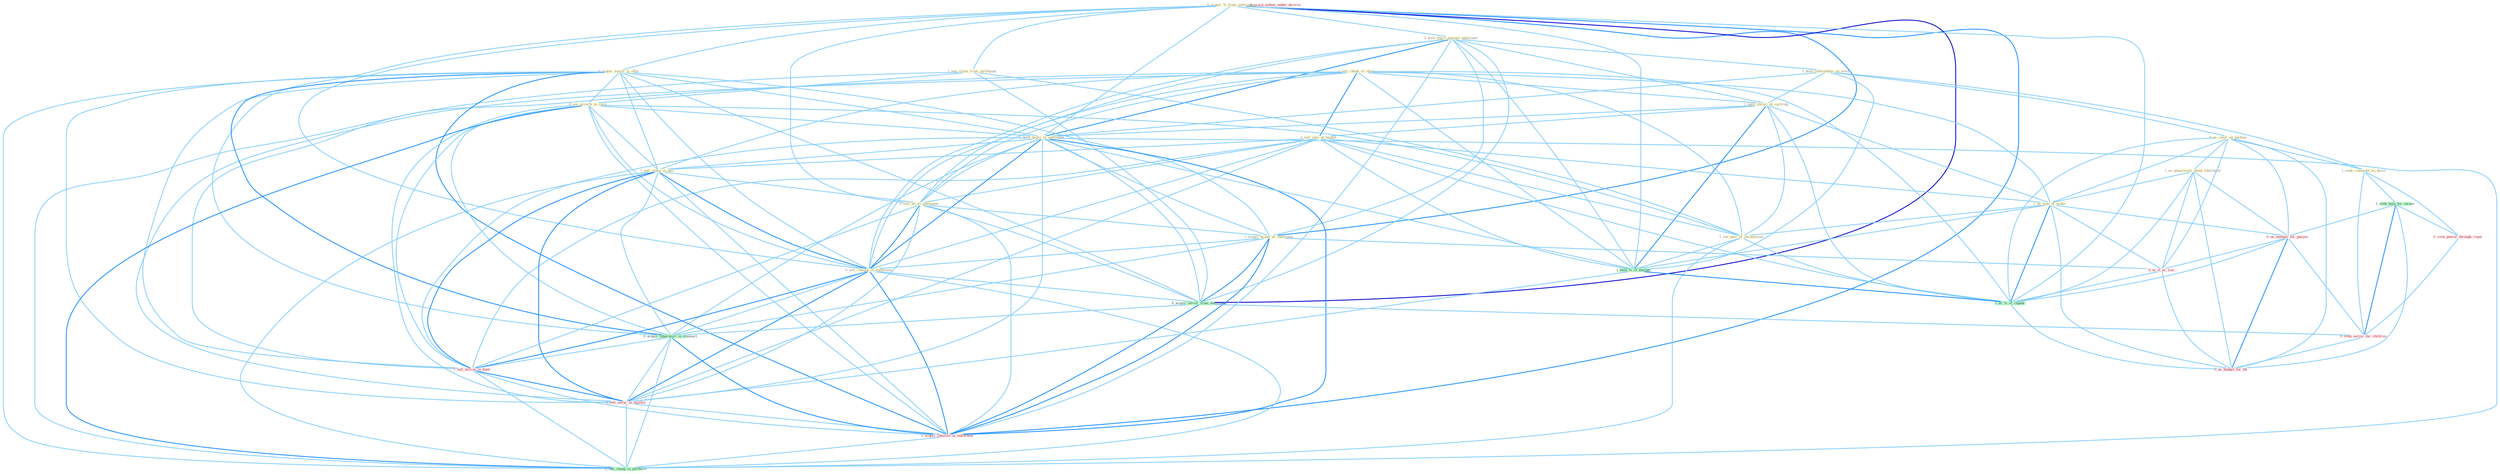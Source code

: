 Graph G{ 
    node
    [shape=polygon,style=filled,width=.5,height=.06,color="#BDFCC9",fixedsize=true,fontsize=4,
    fontcolor="#2f4f4f"];
    {node
    [color="#ffffe0", fontcolor="#8b7d6b"] "0_acquir_%_from_entitynam " "0_hold_share_against_entitynam " "1_sell_chunk_of_share " "1_see_claim_from_earthquak " "0_acquir_major_in_offer " "1_hold_referendum_on_elect " "1_hold_librari_of_cartridg " "0_see_growth_in_card " "0_us_color_on_packag " "1_us_guesswork_about_likelihood " "1_sell_valu_of_basket " "1_hold_degre_in_entitynam " "1_sell_stake_in_unit " "1_us_type_of_order " "0_sell_all_to_entitynam " "1_acquir_brand_as_entitynam " "1_seek_comment_on_decis " "1_see_pair_of_chromosom " "0_sell_comput_in_entitynam "}
{node [color="#fff0f5", fontcolor="#b22222"] "0_seek_power_through_regul " "0_us_number_for_purpos " "1_sell_billion_in_bond " "0_us_it_as_wai " "1_usurp_author_under_doctrin " "0_sell_secur_in_market " "1_acquir_interest_in_entitynam " "0_seek_servic_for_children " "0_us_budget_for_thi "}
edge [color="#B0E2FF"];

	"0_acquir_%_from_entitynam " -- "0_hold_share_against_entitynam " [w="1", color="#87cefa" ];
	"0_acquir_%_from_entitynam " -- "1_see_claim_from_earthquak " [w="1", color="#87cefa" ];
	"0_acquir_%_from_entitynam " -- "0_acquir_major_in_offer " [w="1", color="#87cefa" ];
	"0_acquir_%_from_entitynam " -- "1_hold_degre_in_entitynam " [w="1", color="#87cefa" ];
	"0_acquir_%_from_entitynam " -- "0_sell_all_to_entitynam " [w="1", color="#87cefa" ];
	"0_acquir_%_from_entitynam " -- "1_acquir_brand_as_entitynam " [w="2", color="#1e90ff" , len=0.8];
	"0_acquir_%_from_entitynam " -- "0_sell_comput_in_entitynam " [w="1", color="#87cefa" ];
	"0_acquir_%_from_entitynam " -- "0_acquir_servic_from_entitynam " [w="3", color="#0000cd" , len=0.6];
	"0_acquir_%_from_entitynam " -- "1_hold_%_of_market " [w="1", color="#87cefa" ];
	"0_acquir_%_from_entitynam " -- "0_acquir_laboratori_in_transact " [w="1", color="#87cefa" ];
	"0_acquir_%_from_entitynam " -- "1_us_%_of_capabl " [w="1", color="#87cefa" ];
	"0_acquir_%_from_entitynam " -- "1_acquir_interest_in_entitynam " [w="2", color="#1e90ff" , len=0.8];
	"0_hold_share_against_entitynam " -- "1_hold_referendum_on_elect " [w="1", color="#87cefa" ];
	"0_hold_share_against_entitynam " -- "1_hold_librari_of_cartridg " [w="1", color="#87cefa" ];
	"0_hold_share_against_entitynam " -- "1_hold_degre_in_entitynam " [w="2", color="#1e90ff" , len=0.8];
	"0_hold_share_against_entitynam " -- "0_sell_all_to_entitynam " [w="1", color="#87cefa" ];
	"0_hold_share_against_entitynam " -- "1_acquir_brand_as_entitynam " [w="1", color="#87cefa" ];
	"0_hold_share_against_entitynam " -- "0_sell_comput_in_entitynam " [w="1", color="#87cefa" ];
	"0_hold_share_against_entitynam " -- "0_acquir_servic_from_entitynam " [w="1", color="#87cefa" ];
	"0_hold_share_against_entitynam " -- "1_hold_%_of_market " [w="1", color="#87cefa" ];
	"0_hold_share_against_entitynam " -- "1_acquir_interest_in_entitynam " [w="1", color="#87cefa" ];
	"1_sell_chunk_of_share " -- "1_hold_librari_of_cartridg " [w="1", color="#87cefa" ];
	"1_sell_chunk_of_share " -- "1_sell_valu_of_basket " [w="2", color="#1e90ff" , len=0.8];
	"1_sell_chunk_of_share " -- "1_sell_stake_in_unit " [w="1", color="#87cefa" ];
	"1_sell_chunk_of_share " -- "1_us_type_of_order " [w="1", color="#87cefa" ];
	"1_sell_chunk_of_share " -- "0_sell_all_to_entitynam " [w="1", color="#87cefa" ];
	"1_sell_chunk_of_share " -- "1_see_pair_of_chromosom " [w="1", color="#87cefa" ];
	"1_sell_chunk_of_share " -- "0_sell_comput_in_entitynam " [w="1", color="#87cefa" ];
	"1_sell_chunk_of_share " -- "1_hold_%_of_market " [w="1", color="#87cefa" ];
	"1_sell_chunk_of_share " -- "1_sell_billion_in_bond " [w="1", color="#87cefa" ];
	"1_sell_chunk_of_share " -- "1_us_%_of_capabl " [w="1", color="#87cefa" ];
	"1_sell_chunk_of_share " -- "0_sell_secur_in_market " [w="1", color="#87cefa" ];
	"1_see_claim_from_earthquak " -- "0_see_growth_in_card " [w="1", color="#87cefa" ];
	"1_see_claim_from_earthquak " -- "1_see_pair_of_chromosom " [w="1", color="#87cefa" ];
	"1_see_claim_from_earthquak " -- "0_acquir_servic_from_entitynam " [w="1", color="#87cefa" ];
	"1_see_claim_from_earthquak " -- "1_see_chang_in_portfolio " [w="1", color="#87cefa" ];
	"0_acquir_major_in_offer " -- "0_see_growth_in_card " [w="1", color="#87cefa" ];
	"0_acquir_major_in_offer " -- "1_hold_degre_in_entitynam " [w="1", color="#87cefa" ];
	"0_acquir_major_in_offer " -- "1_sell_stake_in_unit " [w="1", color="#87cefa" ];
	"0_acquir_major_in_offer " -- "1_acquir_brand_as_entitynam " [w="1", color="#87cefa" ];
	"0_acquir_major_in_offer " -- "0_sell_comput_in_entitynam " [w="1", color="#87cefa" ];
	"0_acquir_major_in_offer " -- "0_acquir_servic_from_entitynam " [w="1", color="#87cefa" ];
	"0_acquir_major_in_offer " -- "0_acquir_laboratori_in_transact " [w="2", color="#1e90ff" , len=0.8];
	"0_acquir_major_in_offer " -- "1_sell_billion_in_bond " [w="1", color="#87cefa" ];
	"0_acquir_major_in_offer " -- "0_sell_secur_in_market " [w="1", color="#87cefa" ];
	"0_acquir_major_in_offer " -- "1_acquir_interest_in_entitynam " [w="2", color="#1e90ff" , len=0.8];
	"0_acquir_major_in_offer " -- "1_see_chang_in_portfolio " [w="1", color="#87cefa" ];
	"1_hold_referendum_on_elect " -- "1_hold_librari_of_cartridg " [w="1", color="#87cefa" ];
	"1_hold_referendum_on_elect " -- "0_us_color_on_packag " [w="1", color="#87cefa" ];
	"1_hold_referendum_on_elect " -- "1_hold_degre_in_entitynam " [w="1", color="#87cefa" ];
	"1_hold_referendum_on_elect " -- "1_seek_comment_on_decis " [w="1", color="#87cefa" ];
	"1_hold_referendum_on_elect " -- "1_hold_%_of_market " [w="1", color="#87cefa" ];
	"1_hold_librari_of_cartridg " -- "1_sell_valu_of_basket " [w="1", color="#87cefa" ];
	"1_hold_librari_of_cartridg " -- "1_hold_degre_in_entitynam " [w="1", color="#87cefa" ];
	"1_hold_librari_of_cartridg " -- "1_us_type_of_order " [w="1", color="#87cefa" ];
	"1_hold_librari_of_cartridg " -- "1_see_pair_of_chromosom " [w="1", color="#87cefa" ];
	"1_hold_librari_of_cartridg " -- "1_hold_%_of_market " [w="2", color="#1e90ff" , len=0.8];
	"1_hold_librari_of_cartridg " -- "1_us_%_of_capabl " [w="1", color="#87cefa" ];
	"0_see_growth_in_card " -- "1_hold_degre_in_entitynam " [w="1", color="#87cefa" ];
	"0_see_growth_in_card " -- "1_sell_stake_in_unit " [w="1", color="#87cefa" ];
	"0_see_growth_in_card " -- "1_see_pair_of_chromosom " [w="1", color="#87cefa" ];
	"0_see_growth_in_card " -- "0_sell_comput_in_entitynam " [w="1", color="#87cefa" ];
	"0_see_growth_in_card " -- "0_acquir_laboratori_in_transact " [w="1", color="#87cefa" ];
	"0_see_growth_in_card " -- "1_sell_billion_in_bond " [w="1", color="#87cefa" ];
	"0_see_growth_in_card " -- "0_sell_secur_in_market " [w="1", color="#87cefa" ];
	"0_see_growth_in_card " -- "1_acquir_interest_in_entitynam " [w="1", color="#87cefa" ];
	"0_see_growth_in_card " -- "1_see_chang_in_portfolio " [w="2", color="#1e90ff" , len=0.8];
	"0_us_color_on_packag " -- "1_us_guesswork_about_likelihood " [w="1", color="#87cefa" ];
	"0_us_color_on_packag " -- "1_us_type_of_order " [w="1", color="#87cefa" ];
	"0_us_color_on_packag " -- "1_seek_comment_on_decis " [w="1", color="#87cefa" ];
	"0_us_color_on_packag " -- "0_us_number_for_purpos " [w="1", color="#87cefa" ];
	"0_us_color_on_packag " -- "0_us_it_as_wai " [w="1", color="#87cefa" ];
	"0_us_color_on_packag " -- "1_us_%_of_capabl " [w="1", color="#87cefa" ];
	"0_us_color_on_packag " -- "0_us_budget_for_thi " [w="1", color="#87cefa" ];
	"1_us_guesswork_about_likelihood " -- "1_us_type_of_order " [w="1", color="#87cefa" ];
	"1_us_guesswork_about_likelihood " -- "0_us_number_for_purpos " [w="1", color="#87cefa" ];
	"1_us_guesswork_about_likelihood " -- "0_us_it_as_wai " [w="1", color="#87cefa" ];
	"1_us_guesswork_about_likelihood " -- "1_us_%_of_capabl " [w="1", color="#87cefa" ];
	"1_us_guesswork_about_likelihood " -- "0_us_budget_for_thi " [w="1", color="#87cefa" ];
	"1_sell_valu_of_basket " -- "1_sell_stake_in_unit " [w="1", color="#87cefa" ];
	"1_sell_valu_of_basket " -- "1_us_type_of_order " [w="1", color="#87cefa" ];
	"1_sell_valu_of_basket " -- "0_sell_all_to_entitynam " [w="1", color="#87cefa" ];
	"1_sell_valu_of_basket " -- "1_see_pair_of_chromosom " [w="1", color="#87cefa" ];
	"1_sell_valu_of_basket " -- "0_sell_comput_in_entitynam " [w="1", color="#87cefa" ];
	"1_sell_valu_of_basket " -- "1_hold_%_of_market " [w="1", color="#87cefa" ];
	"1_sell_valu_of_basket " -- "1_sell_billion_in_bond " [w="1", color="#87cefa" ];
	"1_sell_valu_of_basket " -- "1_us_%_of_capabl " [w="1", color="#87cefa" ];
	"1_sell_valu_of_basket " -- "0_sell_secur_in_market " [w="1", color="#87cefa" ];
	"1_hold_degre_in_entitynam " -- "1_sell_stake_in_unit " [w="1", color="#87cefa" ];
	"1_hold_degre_in_entitynam " -- "0_sell_all_to_entitynam " [w="1", color="#87cefa" ];
	"1_hold_degre_in_entitynam " -- "1_acquir_brand_as_entitynam " [w="1", color="#87cefa" ];
	"1_hold_degre_in_entitynam " -- "0_sell_comput_in_entitynam " [w="2", color="#1e90ff" , len=0.8];
	"1_hold_degre_in_entitynam " -- "0_acquir_servic_from_entitynam " [w="1", color="#87cefa" ];
	"1_hold_degre_in_entitynam " -- "1_hold_%_of_market " [w="1", color="#87cefa" ];
	"1_hold_degre_in_entitynam " -- "0_acquir_laboratori_in_transact " [w="1", color="#87cefa" ];
	"1_hold_degre_in_entitynam " -- "1_sell_billion_in_bond " [w="1", color="#87cefa" ];
	"1_hold_degre_in_entitynam " -- "0_sell_secur_in_market " [w="1", color="#87cefa" ];
	"1_hold_degre_in_entitynam " -- "1_acquir_interest_in_entitynam " [w="2", color="#1e90ff" , len=0.8];
	"1_hold_degre_in_entitynam " -- "1_see_chang_in_portfolio " [w="1", color="#87cefa" ];
	"1_sell_stake_in_unit " -- "0_sell_all_to_entitynam " [w="1", color="#87cefa" ];
	"1_sell_stake_in_unit " -- "0_sell_comput_in_entitynam " [w="2", color="#1e90ff" , len=0.8];
	"1_sell_stake_in_unit " -- "0_acquir_laboratori_in_transact " [w="1", color="#87cefa" ];
	"1_sell_stake_in_unit " -- "1_sell_billion_in_bond " [w="2", color="#1e90ff" , len=0.8];
	"1_sell_stake_in_unit " -- "0_sell_secur_in_market " [w="2", color="#1e90ff" , len=0.8];
	"1_sell_stake_in_unit " -- "1_acquir_interest_in_entitynam " [w="1", color="#87cefa" ];
	"1_sell_stake_in_unit " -- "1_see_chang_in_portfolio " [w="1", color="#87cefa" ];
	"1_us_type_of_order " -- "1_see_pair_of_chromosom " [w="1", color="#87cefa" ];
	"1_us_type_of_order " -- "1_hold_%_of_market " [w="1", color="#87cefa" ];
	"1_us_type_of_order " -- "0_us_number_for_purpos " [w="1", color="#87cefa" ];
	"1_us_type_of_order " -- "0_us_it_as_wai " [w="1", color="#87cefa" ];
	"1_us_type_of_order " -- "1_us_%_of_capabl " [w="2", color="#1e90ff" , len=0.8];
	"1_us_type_of_order " -- "0_us_budget_for_thi " [w="1", color="#87cefa" ];
	"0_sell_all_to_entitynam " -- "1_acquir_brand_as_entitynam " [w="1", color="#87cefa" ];
	"0_sell_all_to_entitynam " -- "0_sell_comput_in_entitynam " [w="2", color="#1e90ff" , len=0.8];
	"0_sell_all_to_entitynam " -- "0_acquir_servic_from_entitynam " [w="1", color="#87cefa" ];
	"0_sell_all_to_entitynam " -- "1_sell_billion_in_bond " [w="1", color="#87cefa" ];
	"0_sell_all_to_entitynam " -- "0_sell_secur_in_market " [w="1", color="#87cefa" ];
	"0_sell_all_to_entitynam " -- "1_acquir_interest_in_entitynam " [w="1", color="#87cefa" ];
	"1_acquir_brand_as_entitynam " -- "0_sell_comput_in_entitynam " [w="1", color="#87cefa" ];
	"1_acquir_brand_as_entitynam " -- "0_acquir_servic_from_entitynam " [w="2", color="#1e90ff" , len=0.8];
	"1_acquir_brand_as_entitynam " -- "0_acquir_laboratori_in_transact " [w="1", color="#87cefa" ];
	"1_acquir_brand_as_entitynam " -- "0_us_it_as_wai " [w="1", color="#87cefa" ];
	"1_acquir_brand_as_entitynam " -- "1_acquir_interest_in_entitynam " [w="2", color="#1e90ff" , len=0.8];
	"1_seek_comment_on_decis " -- "1_seek_help_for_owner " [w="1", color="#87cefa" ];
	"1_seek_comment_on_decis " -- "0_seek_power_through_regul " [w="1", color="#87cefa" ];
	"1_seek_comment_on_decis " -- "0_seek_servic_for_children " [w="1", color="#87cefa" ];
	"1_see_pair_of_chromosom " -- "1_hold_%_of_market " [w="1", color="#87cefa" ];
	"1_see_pair_of_chromosom " -- "1_us_%_of_capabl " [w="1", color="#87cefa" ];
	"1_see_pair_of_chromosom " -- "1_see_chang_in_portfolio " [w="1", color="#87cefa" ];
	"0_sell_comput_in_entitynam " -- "0_acquir_servic_from_entitynam " [w="1", color="#87cefa" ];
	"0_sell_comput_in_entitynam " -- "0_acquir_laboratori_in_transact " [w="1", color="#87cefa" ];
	"0_sell_comput_in_entitynam " -- "1_sell_billion_in_bond " [w="2", color="#1e90ff" , len=0.8];
	"0_sell_comput_in_entitynam " -- "0_sell_secur_in_market " [w="2", color="#1e90ff" , len=0.8];
	"0_sell_comput_in_entitynam " -- "1_acquir_interest_in_entitynam " [w="2", color="#1e90ff" , len=0.8];
	"0_sell_comput_in_entitynam " -- "1_see_chang_in_portfolio " [w="1", color="#87cefa" ];
	"1_seek_help_for_owner " -- "0_seek_power_through_regul " [w="1", color="#87cefa" ];
	"1_seek_help_for_owner " -- "0_us_number_for_purpos " [w="1", color="#87cefa" ];
	"1_seek_help_for_owner " -- "0_seek_servic_for_children " [w="2", color="#1e90ff" , len=0.8];
	"1_seek_help_for_owner " -- "0_us_budget_for_thi " [w="1", color="#87cefa" ];
	"0_acquir_servic_from_entitynam " -- "0_acquir_laboratori_in_transact " [w="1", color="#87cefa" ];
	"0_acquir_servic_from_entitynam " -- "1_acquir_interest_in_entitynam " [w="2", color="#1e90ff" , len=0.8];
	"0_acquir_servic_from_entitynam " -- "0_seek_servic_for_children " [w="1", color="#87cefa" ];
	"1_hold_%_of_market " -- "1_us_%_of_capabl " [w="2", color="#1e90ff" , len=0.8];
	"1_hold_%_of_market " -- "0_sell_secur_in_market " [w="1", color="#87cefa" ];
	"0_seek_power_through_regul " -- "0_seek_servic_for_children " [w="1", color="#87cefa" ];
	"0_us_number_for_purpos " -- "0_us_it_as_wai " [w="1", color="#87cefa" ];
	"0_us_number_for_purpos " -- "1_us_%_of_capabl " [w="1", color="#87cefa" ];
	"0_us_number_for_purpos " -- "0_seek_servic_for_children " [w="1", color="#87cefa" ];
	"0_us_number_for_purpos " -- "0_us_budget_for_thi " [w="2", color="#1e90ff" , len=0.8];
	"0_acquir_laboratori_in_transact " -- "1_sell_billion_in_bond " [w="1", color="#87cefa" ];
	"0_acquir_laboratori_in_transact " -- "0_sell_secur_in_market " [w="1", color="#87cefa" ];
	"0_acquir_laboratori_in_transact " -- "1_acquir_interest_in_entitynam " [w="2", color="#1e90ff" , len=0.8];
	"0_acquir_laboratori_in_transact " -- "1_see_chang_in_portfolio " [w="1", color="#87cefa" ];
	"1_sell_billion_in_bond " -- "0_sell_secur_in_market " [w="2", color="#1e90ff" , len=0.8];
	"1_sell_billion_in_bond " -- "1_acquir_interest_in_entitynam " [w="1", color="#87cefa" ];
	"1_sell_billion_in_bond " -- "1_see_chang_in_portfolio " [w="1", color="#87cefa" ];
	"0_us_it_as_wai " -- "1_us_%_of_capabl " [w="1", color="#87cefa" ];
	"0_us_it_as_wai " -- "0_us_budget_for_thi " [w="1", color="#87cefa" ];
	"1_us_%_of_capabl " -- "0_us_budget_for_thi " [w="1", color="#87cefa" ];
	"0_sell_secur_in_market " -- "1_acquir_interest_in_entitynam " [w="1", color="#87cefa" ];
	"0_sell_secur_in_market " -- "1_see_chang_in_portfolio " [w="1", color="#87cefa" ];
	"1_acquir_interest_in_entitynam " -- "1_see_chang_in_portfolio " [w="1", color="#87cefa" ];
	"0_seek_servic_for_children " -- "0_us_budget_for_thi " [w="1", color="#87cefa" ];
}